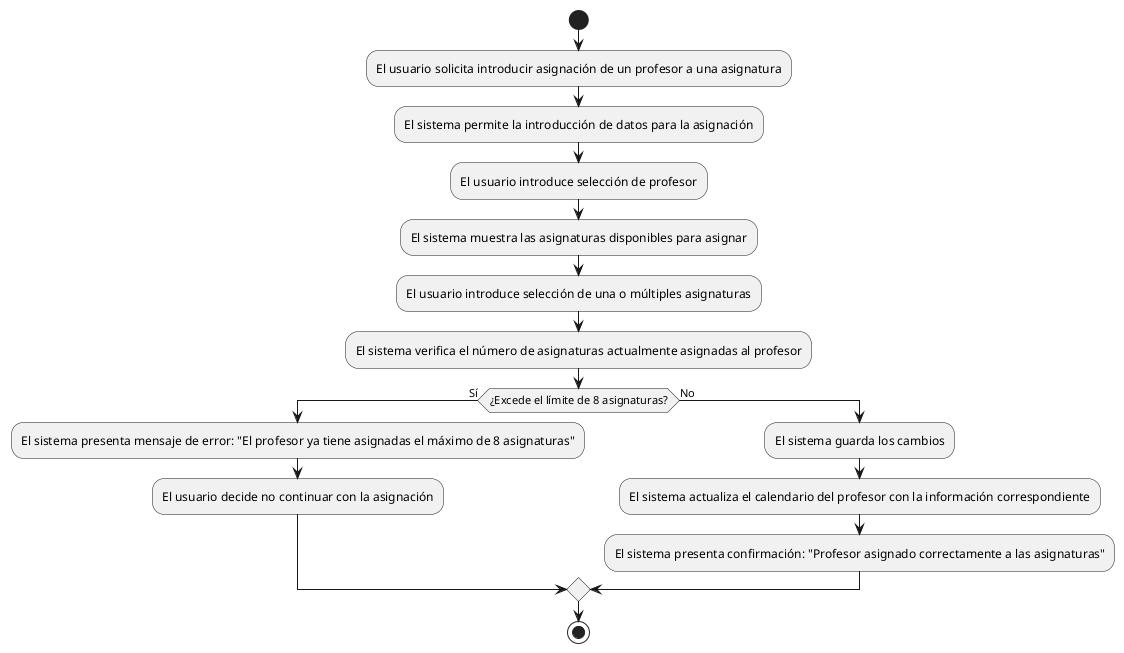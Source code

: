 @startuml
start
:El usuario solicita introducir asignación de un profesor a una asignatura;
:El sistema permite la introducción de datos para la asignación;
:El usuario introduce selección de profesor;
:El sistema muestra las asignaturas disponibles para asignar;
:El usuario introduce selección de una o múltiples asignaturas;
:El sistema verifica el número de asignaturas actualmente asignadas al profesor;
if (¿Excede el límite de 8 asignaturas?) then (Sí)
  :El sistema presenta mensaje de error: "El profesor ya tiene asignadas el máximo de 8 asignaturas";
  :El usuario decide no continuar con la asignación;
else (No)
  :El sistema guarda los cambios;
  :El sistema actualiza el calendario del profesor con la información correspondiente;
  :El sistema presenta confirmación: "Profesor asignado correctamente a las asignaturas";
endif
stop
@enduml
